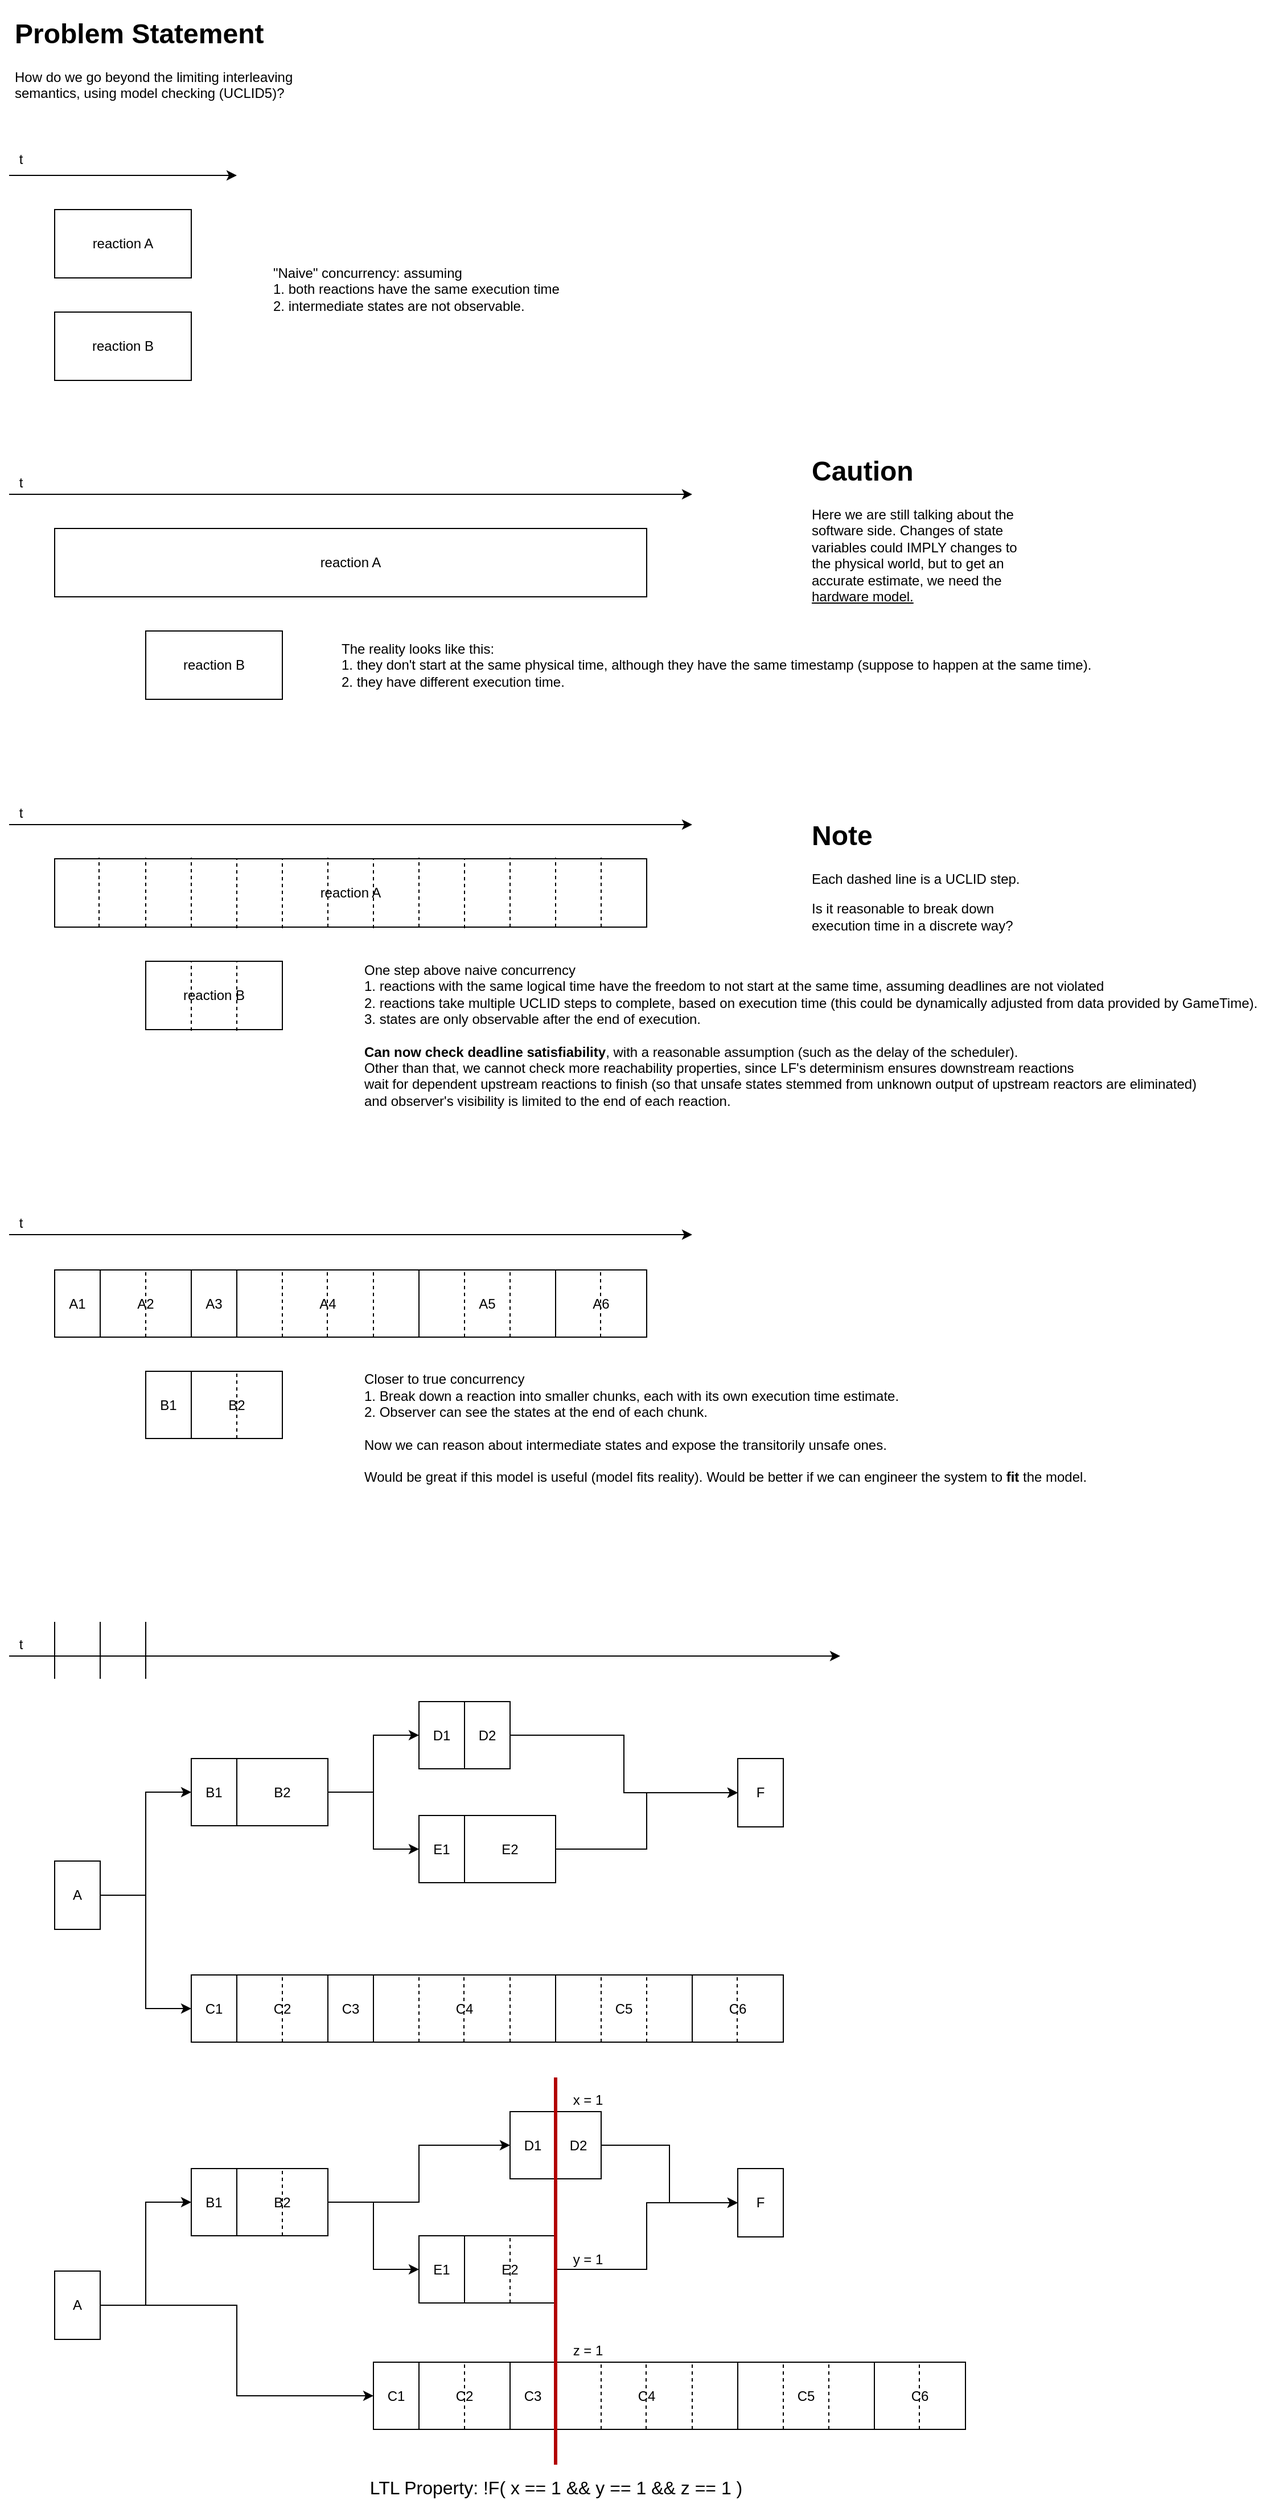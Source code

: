 <mxfile version="12.6.5" type="device"><diagram id="1yJDSlOWKeb_TCW8PD29" name="Page-1"><mxGraphModel dx="1042" dy="740" grid="1" gridSize="10" guides="1" tooltips="1" connect="1" arrows="1" fold="1" page="1" pageScale="1" pageWidth="850" pageHeight="1100" math="0" shadow="0"><root><mxCell id="0"/><mxCell id="1" parent="0"/><mxCell id="t29rrS-9YbB--2cxfTnP-1" value="reaction A" style="rounded=0;whiteSpace=wrap;html=1;" parent="1" vertex="1"><mxGeometry x="160" y="190" width="120" height="60" as="geometry"/></mxCell><mxCell id="t29rrS-9YbB--2cxfTnP-2" value="reaction B" style="rounded=0;whiteSpace=wrap;html=1;" parent="1" vertex="1"><mxGeometry x="160" y="280" width="120" height="60" as="geometry"/></mxCell><mxCell id="t29rrS-9YbB--2cxfTnP-3" value="" style="endArrow=classic;html=1;" parent="1" edge="1"><mxGeometry width="50" height="50" relative="1" as="geometry"><mxPoint x="120" y="160" as="sourcePoint"/><mxPoint x="320" y="160" as="targetPoint"/></mxGeometry></mxCell><mxCell id="t29rrS-9YbB--2cxfTnP-4" value="t" style="text;html=1;align=center;verticalAlign=middle;resizable=0;points=[];autosize=1;" parent="1" vertex="1"><mxGeometry x="120" y="136" width="20" height="20" as="geometry"/></mxCell><mxCell id="t29rrS-9YbB--2cxfTnP-5" value="reaction A" style="rounded=0;whiteSpace=wrap;html=1;" parent="1" vertex="1"><mxGeometry x="160" y="470" width="520" height="60" as="geometry"/></mxCell><mxCell id="t29rrS-9YbB--2cxfTnP-6" value="reaction B" style="rounded=0;whiteSpace=wrap;html=1;" parent="1" vertex="1"><mxGeometry x="240" y="560" width="120" height="60" as="geometry"/></mxCell><mxCell id="t29rrS-9YbB--2cxfTnP-7" value="" style="endArrow=classic;html=1;" parent="1" edge="1"><mxGeometry width="50" height="50" relative="1" as="geometry"><mxPoint x="120" y="440" as="sourcePoint"/><mxPoint x="720" y="440" as="targetPoint"/></mxGeometry></mxCell><mxCell id="t29rrS-9YbB--2cxfTnP-8" value="t" style="text;html=1;align=center;verticalAlign=middle;resizable=0;points=[];autosize=1;" parent="1" vertex="1"><mxGeometry x="120" y="420" width="20" height="20" as="geometry"/></mxCell><mxCell id="t29rrS-9YbB--2cxfTnP-9" value="&quot;Naive&quot; concurrency: assuming &lt;br&gt;1. both reactions have the same execution time &lt;br&gt;2. intermediate states are not observable." style="text;html=1;align=left;verticalAlign=middle;resizable=0;points=[];autosize=1;" parent="1" vertex="1"><mxGeometry x="350" y="235" width="270" height="50" as="geometry"/></mxCell><mxCell id="t29rrS-9YbB--2cxfTnP-10" value="The reality looks like this:&amp;nbsp;&lt;br&gt;1. they don't start at the same physical time, although they have the same timestamp (suppose to happen at the same time).&lt;br&gt;2. they have different execution time." style="text;html=1;align=left;verticalAlign=middle;resizable=0;points=[];autosize=1;" parent="1" vertex="1"><mxGeometry x="410" y="565" width="670" height="50" as="geometry"/></mxCell><mxCell id="t29rrS-9YbB--2cxfTnP-13" value="" style="endArrow=classic;html=1;" parent="1" edge="1"><mxGeometry width="50" height="50" relative="1" as="geometry"><mxPoint x="120" y="730" as="sourcePoint"/><mxPoint x="720" y="730" as="targetPoint"/></mxGeometry></mxCell><mxCell id="t29rrS-9YbB--2cxfTnP-14" value="t" style="text;html=1;align=center;verticalAlign=middle;resizable=0;points=[];autosize=1;" parent="1" vertex="1"><mxGeometry x="120" y="710" width="20" height="20" as="geometry"/></mxCell><mxCell id="t29rrS-9YbB--2cxfTnP-15" value="&lt;h1&gt;Caution&lt;/h1&gt;&lt;p&gt;Here we are still talking about the software side. Changes of state variables could IMPLY changes to the physical world, but to get an accurate estimate, we need the &lt;u&gt;hardware model.&lt;/u&gt;&lt;/p&gt;" style="text;html=1;strokeColor=none;fillColor=none;spacing=5;spacingTop=-20;whiteSpace=wrap;overflow=hidden;rounded=0;align=left;" parent="1" vertex="1"><mxGeometry x="820" y="400" width="190" height="150" as="geometry"/></mxCell><mxCell id="t29rrS-9YbB--2cxfTnP-30" value="" style="group" parent="1" vertex="1" connectable="0"><mxGeometry x="160" y="758.98" width="520" height="62.04" as="geometry"/></mxCell><mxCell id="t29rrS-9YbB--2cxfTnP-11" value="reaction A" style="rounded=0;whiteSpace=wrap;html=1;" parent="t29rrS-9YbB--2cxfTnP-30" vertex="1"><mxGeometry y="1.02" width="520" height="60" as="geometry"/></mxCell><mxCell id="t29rrS-9YbB--2cxfTnP-16" value="" style="endArrow=none;dashed=1;html=1;entryX=0.075;entryY=-0.017;entryDx=0;entryDy=0;entryPerimeter=0;exitX=0.075;exitY=1;exitDx=0;exitDy=0;exitPerimeter=0;" parent="t29rrS-9YbB--2cxfTnP-30" source="t29rrS-9YbB--2cxfTnP-11" target="t29rrS-9YbB--2cxfTnP-11" edge="1"><mxGeometry width="50" height="50" relative="1" as="geometry"><mxPoint y="131.02" as="sourcePoint"/><mxPoint x="50" y="81.02" as="targetPoint"/></mxGeometry></mxCell><mxCell id="t29rrS-9YbB--2cxfTnP-17" value="" style="endArrow=none;dashed=1;html=1;entryX=0.075;entryY=-0.017;entryDx=0;entryDy=0;entryPerimeter=0;exitX=0.075;exitY=1;exitDx=0;exitDy=0;exitPerimeter=0;" parent="t29rrS-9YbB--2cxfTnP-30" edge="1"><mxGeometry width="50" height="50" relative="1" as="geometry"><mxPoint x="80" y="61.02" as="sourcePoint"/><mxPoint x="80" as="targetPoint"/></mxGeometry></mxCell><mxCell id="t29rrS-9YbB--2cxfTnP-18" value="" style="endArrow=none;dashed=1;html=1;entryX=0.075;entryY=-0.017;entryDx=0;entryDy=0;entryPerimeter=0;exitX=0.075;exitY=1;exitDx=0;exitDy=0;exitPerimeter=0;" parent="t29rrS-9YbB--2cxfTnP-30" edge="1"><mxGeometry width="50" height="50" relative="1" as="geometry"><mxPoint x="120" y="61.02" as="sourcePoint"/><mxPoint x="120" as="targetPoint"/></mxGeometry></mxCell><mxCell id="t29rrS-9YbB--2cxfTnP-19" value="" style="endArrow=none;dashed=1;html=1;entryX=0.075;entryY=-0.017;entryDx=0;entryDy=0;entryPerimeter=0;exitX=0.075;exitY=1;exitDx=0;exitDy=0;exitPerimeter=0;" parent="t29rrS-9YbB--2cxfTnP-30" edge="1"><mxGeometry width="50" height="50" relative="1" as="geometry"><mxPoint x="160" y="62.04" as="sourcePoint"/><mxPoint x="160" y="1.02" as="targetPoint"/></mxGeometry></mxCell><mxCell id="t29rrS-9YbB--2cxfTnP-20" value="" style="endArrow=none;dashed=1;html=1;entryX=0.075;entryY=-0.017;entryDx=0;entryDy=0;entryPerimeter=0;exitX=0.075;exitY=1;exitDx=0;exitDy=0;exitPerimeter=0;" parent="t29rrS-9YbB--2cxfTnP-30" edge="1"><mxGeometry width="50" height="50" relative="1" as="geometry"><mxPoint x="200" y="62.04" as="sourcePoint"/><mxPoint x="200" y="1.02" as="targetPoint"/></mxGeometry></mxCell><mxCell id="t29rrS-9YbB--2cxfTnP-21" value="" style="endArrow=none;dashed=1;html=1;entryX=0.075;entryY=-0.017;entryDx=0;entryDy=0;entryPerimeter=0;exitX=0.075;exitY=1;exitDx=0;exitDy=0;exitPerimeter=0;" parent="t29rrS-9YbB--2cxfTnP-30" edge="1"><mxGeometry width="50" height="50" relative="1" as="geometry"><mxPoint x="240" y="61.02" as="sourcePoint"/><mxPoint x="240" as="targetPoint"/></mxGeometry></mxCell><mxCell id="t29rrS-9YbB--2cxfTnP-22" value="" style="endArrow=none;dashed=1;html=1;entryX=0.075;entryY=-0.017;entryDx=0;entryDy=0;entryPerimeter=0;exitX=0.075;exitY=1;exitDx=0;exitDy=0;exitPerimeter=0;" parent="t29rrS-9YbB--2cxfTnP-30" edge="1"><mxGeometry width="50" height="50" relative="1" as="geometry"><mxPoint x="280" y="62.04" as="sourcePoint"/><mxPoint x="280" y="1.02" as="targetPoint"/></mxGeometry></mxCell><mxCell id="t29rrS-9YbB--2cxfTnP-23" value="" style="endArrow=none;dashed=1;html=1;entryX=0.075;entryY=-0.017;entryDx=0;entryDy=0;entryPerimeter=0;exitX=0.075;exitY=1;exitDx=0;exitDy=0;exitPerimeter=0;" parent="t29rrS-9YbB--2cxfTnP-30" edge="1"><mxGeometry width="50" height="50" relative="1" as="geometry"><mxPoint x="320" y="61.02" as="sourcePoint"/><mxPoint x="320" as="targetPoint"/></mxGeometry></mxCell><mxCell id="t29rrS-9YbB--2cxfTnP-24" value="" style="endArrow=none;dashed=1;html=1;entryX=0.075;entryY=-0.017;entryDx=0;entryDy=0;entryPerimeter=0;exitX=0.075;exitY=1;exitDx=0;exitDy=0;exitPerimeter=0;" parent="t29rrS-9YbB--2cxfTnP-30" edge="1"><mxGeometry width="50" height="50" relative="1" as="geometry"><mxPoint x="360" y="62.04" as="sourcePoint"/><mxPoint x="360" y="1.02" as="targetPoint"/></mxGeometry></mxCell><mxCell id="t29rrS-9YbB--2cxfTnP-25" value="" style="endArrow=none;dashed=1;html=1;entryX=0.075;entryY=-0.017;entryDx=0;entryDy=0;entryPerimeter=0;exitX=0.075;exitY=1;exitDx=0;exitDy=0;exitPerimeter=0;" parent="t29rrS-9YbB--2cxfTnP-30" edge="1"><mxGeometry width="50" height="50" relative="1" as="geometry"><mxPoint x="400" y="61.02" as="sourcePoint"/><mxPoint x="400" as="targetPoint"/></mxGeometry></mxCell><mxCell id="t29rrS-9YbB--2cxfTnP-26" value="" style="endArrow=none;dashed=1;html=1;entryX=0.075;entryY=-0.017;entryDx=0;entryDy=0;entryPerimeter=0;exitX=0.075;exitY=1;exitDx=0;exitDy=0;exitPerimeter=0;" parent="t29rrS-9YbB--2cxfTnP-30" edge="1"><mxGeometry width="50" height="50" relative="1" as="geometry"><mxPoint x="440" y="61.02" as="sourcePoint"/><mxPoint x="440" as="targetPoint"/></mxGeometry></mxCell><mxCell id="t29rrS-9YbB--2cxfTnP-27" value="" style="endArrow=none;dashed=1;html=1;entryX=0.075;entryY=-0.017;entryDx=0;entryDy=0;entryPerimeter=0;exitX=0.075;exitY=1;exitDx=0;exitDy=0;exitPerimeter=0;" parent="t29rrS-9YbB--2cxfTnP-30" edge="1"><mxGeometry width="50" height="50" relative="1" as="geometry"><mxPoint x="480" y="61.02" as="sourcePoint"/><mxPoint x="480" as="targetPoint"/></mxGeometry></mxCell><mxCell id="t29rrS-9YbB--2cxfTnP-31" value="" style="group" parent="1" vertex="1" connectable="0"><mxGeometry x="240" y="850" width="120" height="61.02" as="geometry"/></mxCell><mxCell id="t29rrS-9YbB--2cxfTnP-12" value="reaction B" style="rounded=0;whiteSpace=wrap;html=1;" parent="t29rrS-9YbB--2cxfTnP-31" vertex="1"><mxGeometry width="120" height="60" as="geometry"/></mxCell><mxCell id="t29rrS-9YbB--2cxfTnP-28" value="" style="endArrow=none;dashed=1;html=1;entryX=0.075;entryY=-0.017;entryDx=0;entryDy=0;entryPerimeter=0;exitX=0.075;exitY=1;exitDx=0;exitDy=0;exitPerimeter=0;" parent="t29rrS-9YbB--2cxfTnP-31" edge="1"><mxGeometry width="50" height="50" relative="1" as="geometry"><mxPoint x="40" y="61.02" as="sourcePoint"/><mxPoint x="40" as="targetPoint"/></mxGeometry></mxCell><mxCell id="t29rrS-9YbB--2cxfTnP-29" value="" style="endArrow=none;dashed=1;html=1;entryX=0.075;entryY=-0.017;entryDx=0;entryDy=0;entryPerimeter=0;exitX=0.075;exitY=1;exitDx=0;exitDy=0;exitPerimeter=0;" parent="t29rrS-9YbB--2cxfTnP-31" edge="1"><mxGeometry width="50" height="50" relative="1" as="geometry"><mxPoint x="80" y="61.02" as="sourcePoint"/><mxPoint x="80" as="targetPoint"/></mxGeometry></mxCell><mxCell id="t29rrS-9YbB--2cxfTnP-32" value="&lt;h1&gt;Note&lt;/h1&gt;&lt;p&gt;Each dashed line is a UCLID step.&lt;/p&gt;&lt;p&gt;Is it reasonable to break down execution time in a discrete way?&lt;/p&gt;" style="text;html=1;strokeColor=none;fillColor=none;spacing=5;spacingTop=-20;whiteSpace=wrap;overflow=hidden;rounded=0;align=left;" parent="1" vertex="1"><mxGeometry x="820" y="720" width="220" height="120" as="geometry"/></mxCell><mxCell id="t29rrS-9YbB--2cxfTnP-33" value="One step above naive concurrency&lt;br&gt;1. reactions with the same logical time have the freedom to not start at the same time, assuming deadlines are not violated&lt;br&gt;2. reactions take multiple UCLID steps to complete, based on execution time (this could be dynamically adjusted from data provided by GameTime).&lt;br&gt;3. states are only observable after the end of execution.&lt;br&gt;&lt;br&gt;&lt;b&gt;Can now check deadline satisfiability&lt;/b&gt;, with a reasonable assumption (such as the delay of the scheduler).&lt;br&gt;Other than that, we cannot check more reachability properties, since LF's determinism ensures downstream reactions&amp;nbsp;&lt;br&gt;wait for dependent upstream reactions to finish (so that unsafe states stemmed from unknown output of upstream reactors are eliminated)&amp;nbsp;&lt;br&gt;and observer's visibility is limited to the end of each reaction." style="text;html=1;align=left;verticalAlign=middle;resizable=0;points=[];autosize=1;" parent="1" vertex="1"><mxGeometry x="430" y="850" width="800" height="130" as="geometry"/></mxCell><mxCell id="t29rrS-9YbB--2cxfTnP-35" value="&lt;h1&gt;Problem Statement&lt;/h1&gt;&lt;p&gt;How do we go beyond the limiting interleaving semantics, using model checking (UCLID5)?&lt;/p&gt;" style="text;html=1;strokeColor=none;fillColor=none;spacing=5;spacingTop=-20;whiteSpace=wrap;overflow=hidden;rounded=0;align=left;" parent="1" vertex="1"><mxGeometry x="120" y="16" width="290" height="120" as="geometry"/></mxCell><mxCell id="t29rrS-9YbB--2cxfTnP-36" value="" style="endArrow=classic;html=1;" parent="1" edge="1"><mxGeometry width="50" height="50" relative="1" as="geometry"><mxPoint x="120" y="1090" as="sourcePoint"/><mxPoint x="720" y="1090" as="targetPoint"/></mxGeometry></mxCell><mxCell id="t29rrS-9YbB--2cxfTnP-37" value="t" style="text;html=1;align=center;verticalAlign=middle;resizable=0;points=[];autosize=1;" parent="1" vertex="1"><mxGeometry x="120" y="1070" width="20" height="20" as="geometry"/></mxCell><mxCell id="t29rrS-9YbB--2cxfTnP-72" value="" style="group" parent="1" vertex="1" connectable="0"><mxGeometry x="160" y="1121" width="520" height="59" as="geometry"/></mxCell><mxCell id="t29rrS-9YbB--2cxfTnP-56" value="A1" style="rounded=0;whiteSpace=wrap;html=1;align=center;" parent="t29rrS-9YbB--2cxfTnP-72" vertex="1"><mxGeometry width="40" height="59" as="geometry"/></mxCell><mxCell id="t29rrS-9YbB--2cxfTnP-57" value="A2" style="rounded=0;whiteSpace=wrap;html=1;align=center;" parent="t29rrS-9YbB--2cxfTnP-72" vertex="1"><mxGeometry x="40" width="80" height="59" as="geometry"/></mxCell><mxCell id="t29rrS-9YbB--2cxfTnP-58" value="A3" style="rounded=0;whiteSpace=wrap;html=1;align=center;" parent="t29rrS-9YbB--2cxfTnP-72" vertex="1"><mxGeometry x="120" width="40" height="59" as="geometry"/></mxCell><mxCell id="t29rrS-9YbB--2cxfTnP-59" value="A4" style="rounded=0;whiteSpace=wrap;html=1;align=center;" parent="t29rrS-9YbB--2cxfTnP-72" vertex="1"><mxGeometry x="160" width="160" height="59" as="geometry"/></mxCell><mxCell id="t29rrS-9YbB--2cxfTnP-60" value="A5" style="rounded=0;whiteSpace=wrap;html=1;align=center;" parent="t29rrS-9YbB--2cxfTnP-72" vertex="1"><mxGeometry x="320" width="120" height="59" as="geometry"/></mxCell><mxCell id="t29rrS-9YbB--2cxfTnP-61" value="A6" style="rounded=0;whiteSpace=wrap;html=1;align=center;" parent="t29rrS-9YbB--2cxfTnP-72" vertex="1"><mxGeometry x="440" width="80" height="59" as="geometry"/></mxCell><mxCell id="t29rrS-9YbB--2cxfTnP-62" value="" style="endArrow=none;dashed=1;html=1;entryX=0.5;entryY=0;entryDx=0;entryDy=0;exitX=0.5;exitY=1;exitDx=0;exitDy=0;" parent="t29rrS-9YbB--2cxfTnP-72" source="t29rrS-9YbB--2cxfTnP-57" target="t29rrS-9YbB--2cxfTnP-57" edge="1"><mxGeometry width="50" height="50" relative="1" as="geometry"><mxPoint x="50" y="140.02" as="sourcePoint"/><mxPoint x="50" y="79" as="targetPoint"/></mxGeometry></mxCell><mxCell id="t29rrS-9YbB--2cxfTnP-63" value="" style="endArrow=none;dashed=1;html=1;entryX=0.5;entryY=0;entryDx=0;entryDy=0;exitX=0.5;exitY=1;exitDx=0;exitDy=0;" parent="t29rrS-9YbB--2cxfTnP-72" edge="1"><mxGeometry width="50" height="50" relative="1" as="geometry"><mxPoint x="200" y="59" as="sourcePoint"/><mxPoint x="200" as="targetPoint"/></mxGeometry></mxCell><mxCell id="t29rrS-9YbB--2cxfTnP-64" value="" style="endArrow=none;dashed=1;html=1;entryX=0.5;entryY=0;entryDx=0;entryDy=0;exitX=0.5;exitY=1;exitDx=0;exitDy=0;" parent="t29rrS-9YbB--2cxfTnP-72" edge="1"><mxGeometry width="50" height="50" relative="1" as="geometry"><mxPoint x="239.5" y="59" as="sourcePoint"/><mxPoint x="239.5" as="targetPoint"/></mxGeometry></mxCell><mxCell id="t29rrS-9YbB--2cxfTnP-65" value="" style="endArrow=none;dashed=1;html=1;entryX=0.5;entryY=0;entryDx=0;entryDy=0;exitX=0.5;exitY=1;exitDx=0;exitDy=0;" parent="t29rrS-9YbB--2cxfTnP-72" edge="1"><mxGeometry width="50" height="50" relative="1" as="geometry"><mxPoint x="280" y="59" as="sourcePoint"/><mxPoint x="280" as="targetPoint"/></mxGeometry></mxCell><mxCell id="t29rrS-9YbB--2cxfTnP-66" value="" style="endArrow=none;dashed=1;html=1;entryX=0.5;entryY=0;entryDx=0;entryDy=0;exitX=0.5;exitY=1;exitDx=0;exitDy=0;" parent="t29rrS-9YbB--2cxfTnP-72" edge="1"><mxGeometry width="50" height="50" relative="1" as="geometry"><mxPoint x="360" y="59" as="sourcePoint"/><mxPoint x="360" as="targetPoint"/></mxGeometry></mxCell><mxCell id="t29rrS-9YbB--2cxfTnP-67" value="" style="endArrow=none;dashed=1;html=1;entryX=0.5;entryY=0;entryDx=0;entryDy=0;exitX=0.5;exitY=1;exitDx=0;exitDy=0;" parent="t29rrS-9YbB--2cxfTnP-72" edge="1"><mxGeometry width="50" height="50" relative="1" as="geometry"><mxPoint x="400" y="59" as="sourcePoint"/><mxPoint x="400" as="targetPoint"/></mxGeometry></mxCell><mxCell id="t29rrS-9YbB--2cxfTnP-68" value="" style="endArrow=none;dashed=1;html=1;entryX=0.5;entryY=0;entryDx=0;entryDy=0;exitX=0.5;exitY=1;exitDx=0;exitDy=0;" parent="t29rrS-9YbB--2cxfTnP-72" edge="1"><mxGeometry width="50" height="50" relative="1" as="geometry"><mxPoint x="479.5" y="59" as="sourcePoint"/><mxPoint x="479.5" as="targetPoint"/></mxGeometry></mxCell><mxCell id="t29rrS-9YbB--2cxfTnP-73" value="" style="group" parent="1" vertex="1" connectable="0"><mxGeometry x="240" y="1210" width="120" height="59" as="geometry"/></mxCell><mxCell id="t29rrS-9YbB--2cxfTnP-69" value="B1" style="rounded=0;whiteSpace=wrap;html=1;align=center;" parent="t29rrS-9YbB--2cxfTnP-73" vertex="1"><mxGeometry width="40" height="59" as="geometry"/></mxCell><mxCell id="t29rrS-9YbB--2cxfTnP-70" value="B2" style="rounded=0;whiteSpace=wrap;html=1;align=center;" parent="t29rrS-9YbB--2cxfTnP-73" vertex="1"><mxGeometry x="40" width="80" height="59" as="geometry"/></mxCell><mxCell id="t29rrS-9YbB--2cxfTnP-71" value="" style="endArrow=none;dashed=1;html=1;entryX=0.5;entryY=0;entryDx=0;entryDy=0;exitX=0.5;exitY=1;exitDx=0;exitDy=0;" parent="t29rrS-9YbB--2cxfTnP-73" edge="1"><mxGeometry width="50" height="50" relative="1" as="geometry"><mxPoint x="80" y="59" as="sourcePoint"/><mxPoint x="80" as="targetPoint"/></mxGeometry></mxCell><mxCell id="t29rrS-9YbB--2cxfTnP-74" value="Closer to true concurrency&lt;br&gt;1. Break down a reaction into smaller chunks, each with its own execution time estimate.&lt;br&gt;2. Observer can see the states at the end of each chunk.&lt;br&gt;&lt;br&gt;Now we can reason about intermediate states and expose the transitorily unsafe ones.&lt;br&gt;&lt;br&gt;Would be great if this model is useful (model fits reality). Would be better if we can engineer the system to &lt;b&gt;fit&lt;/b&gt; the model." style="text;html=1;align=left;verticalAlign=middle;resizable=0;points=[];autosize=1;" parent="1" vertex="1"><mxGeometry x="430" y="1210" width="650" height="100" as="geometry"/></mxCell><mxCell id="uF4xlaU-Djiqy1caVPXX-31" style="edgeStyle=orthogonalEdgeStyle;rounded=0;orthogonalLoop=1;jettySize=auto;html=1;exitX=1;exitY=0.5;exitDx=0;exitDy=0;entryX=0;entryY=0.5;entryDx=0;entryDy=0;" edge="1" parent="1" source="uF4xlaU-Djiqy1caVPXX-1" target="uF4xlaU-Djiqy1caVPXX-3"><mxGeometry relative="1" as="geometry"/></mxCell><mxCell id="uF4xlaU-Djiqy1caVPXX-37" style="edgeStyle=orthogonalEdgeStyle;rounded=0;orthogonalLoop=1;jettySize=auto;html=1;exitX=1;exitY=0.5;exitDx=0;exitDy=0;entryX=0;entryY=0.5;entryDx=0;entryDy=0;" edge="1" parent="1" source="uF4xlaU-Djiqy1caVPXX-1" target="uF4xlaU-Djiqy1caVPXX-7"><mxGeometry relative="1" as="geometry"/></mxCell><mxCell id="uF4xlaU-Djiqy1caVPXX-1" value="A" style="rounded=0;whiteSpace=wrap;html=1;" vertex="1" parent="1"><mxGeometry x="160" y="1640" width="40" height="60" as="geometry"/></mxCell><mxCell id="uF4xlaU-Djiqy1caVPXX-2" value="" style="group" vertex="1" connectable="0" parent="1"><mxGeometry x="280" y="1550" width="120" height="59" as="geometry"/></mxCell><mxCell id="uF4xlaU-Djiqy1caVPXX-3" value="B1" style="rounded=0;whiteSpace=wrap;html=1;align=center;" vertex="1" parent="uF4xlaU-Djiqy1caVPXX-2"><mxGeometry width="40" height="59" as="geometry"/></mxCell><mxCell id="uF4xlaU-Djiqy1caVPXX-4" value="B2" style="rounded=0;whiteSpace=wrap;html=1;align=center;" vertex="1" parent="uF4xlaU-Djiqy1caVPXX-2"><mxGeometry x="40" width="80" height="59" as="geometry"/></mxCell><mxCell id="uF4xlaU-Djiqy1caVPXX-6" value="" style="group" vertex="1" connectable="0" parent="1"><mxGeometry x="280" y="1740" width="520" height="59" as="geometry"/></mxCell><mxCell id="uF4xlaU-Djiqy1caVPXX-7" value="C1" style="rounded=0;whiteSpace=wrap;html=1;align=center;" vertex="1" parent="uF4xlaU-Djiqy1caVPXX-6"><mxGeometry width="40" height="59" as="geometry"/></mxCell><mxCell id="uF4xlaU-Djiqy1caVPXX-8" value="C2" style="rounded=0;whiteSpace=wrap;html=1;align=center;" vertex="1" parent="uF4xlaU-Djiqy1caVPXX-6"><mxGeometry x="40" width="80" height="59" as="geometry"/></mxCell><mxCell id="uF4xlaU-Djiqy1caVPXX-9" value="C3" style="rounded=0;whiteSpace=wrap;html=1;align=center;" vertex="1" parent="uF4xlaU-Djiqy1caVPXX-6"><mxGeometry x="120" width="40" height="59" as="geometry"/></mxCell><mxCell id="uF4xlaU-Djiqy1caVPXX-10" value="C4" style="rounded=0;whiteSpace=wrap;html=1;align=center;" vertex="1" parent="uF4xlaU-Djiqy1caVPXX-6"><mxGeometry x="160" width="160" height="59" as="geometry"/></mxCell><mxCell id="uF4xlaU-Djiqy1caVPXX-11" value="C5" style="rounded=0;whiteSpace=wrap;html=1;align=center;" vertex="1" parent="uF4xlaU-Djiqy1caVPXX-6"><mxGeometry x="320" width="120" height="59" as="geometry"/></mxCell><mxCell id="uF4xlaU-Djiqy1caVPXX-12" value="C6" style="rounded=0;whiteSpace=wrap;html=1;align=center;" vertex="1" parent="uF4xlaU-Djiqy1caVPXX-6"><mxGeometry x="440" width="80" height="59" as="geometry"/></mxCell><mxCell id="uF4xlaU-Djiqy1caVPXX-13" value="" style="endArrow=none;dashed=1;html=1;entryX=0.5;entryY=0;entryDx=0;entryDy=0;exitX=0.5;exitY=1;exitDx=0;exitDy=0;" edge="1" parent="uF4xlaU-Djiqy1caVPXX-6" source="uF4xlaU-Djiqy1caVPXX-8" target="uF4xlaU-Djiqy1caVPXX-8"><mxGeometry width="50" height="50" relative="1" as="geometry"><mxPoint x="50" y="140.02" as="sourcePoint"/><mxPoint x="50" y="79" as="targetPoint"/></mxGeometry></mxCell><mxCell id="uF4xlaU-Djiqy1caVPXX-14" value="" style="endArrow=none;dashed=1;html=1;entryX=0.5;entryY=0;entryDx=0;entryDy=0;exitX=0.5;exitY=1;exitDx=0;exitDy=0;" edge="1" parent="uF4xlaU-Djiqy1caVPXX-6"><mxGeometry width="50" height="50" relative="1" as="geometry"><mxPoint x="200" y="59" as="sourcePoint"/><mxPoint x="200" as="targetPoint"/></mxGeometry></mxCell><mxCell id="uF4xlaU-Djiqy1caVPXX-15" value="" style="endArrow=none;dashed=1;html=1;entryX=0.5;entryY=0;entryDx=0;entryDy=0;exitX=0.5;exitY=1;exitDx=0;exitDy=0;" edge="1" parent="uF4xlaU-Djiqy1caVPXX-6"><mxGeometry width="50" height="50" relative="1" as="geometry"><mxPoint x="239.5" y="59" as="sourcePoint"/><mxPoint x="239.5" as="targetPoint"/></mxGeometry></mxCell><mxCell id="uF4xlaU-Djiqy1caVPXX-16" value="" style="endArrow=none;dashed=1;html=1;entryX=0.5;entryY=0;entryDx=0;entryDy=0;exitX=0.5;exitY=1;exitDx=0;exitDy=0;" edge="1" parent="uF4xlaU-Djiqy1caVPXX-6"><mxGeometry width="50" height="50" relative="1" as="geometry"><mxPoint x="280" y="59" as="sourcePoint"/><mxPoint x="280" as="targetPoint"/></mxGeometry></mxCell><mxCell id="uF4xlaU-Djiqy1caVPXX-17" value="" style="endArrow=none;dashed=1;html=1;entryX=0.5;entryY=0;entryDx=0;entryDy=0;exitX=0.5;exitY=1;exitDx=0;exitDy=0;" edge="1" parent="uF4xlaU-Djiqy1caVPXX-6"><mxGeometry width="50" height="50" relative="1" as="geometry"><mxPoint x="360" y="59" as="sourcePoint"/><mxPoint x="360" as="targetPoint"/></mxGeometry></mxCell><mxCell id="uF4xlaU-Djiqy1caVPXX-18" value="" style="endArrow=none;dashed=1;html=1;entryX=0.5;entryY=0;entryDx=0;entryDy=0;exitX=0.5;exitY=1;exitDx=0;exitDy=0;" edge="1" parent="uF4xlaU-Djiqy1caVPXX-6"><mxGeometry width="50" height="50" relative="1" as="geometry"><mxPoint x="400" y="59" as="sourcePoint"/><mxPoint x="400" as="targetPoint"/></mxGeometry></mxCell><mxCell id="uF4xlaU-Djiqy1caVPXX-19" value="" style="endArrow=none;dashed=1;html=1;entryX=0.5;entryY=0;entryDx=0;entryDy=0;exitX=0.5;exitY=1;exitDx=0;exitDy=0;" edge="1" parent="uF4xlaU-Djiqy1caVPXX-6"><mxGeometry width="50" height="50" relative="1" as="geometry"><mxPoint x="479.5" y="59" as="sourcePoint"/><mxPoint x="479.5" as="targetPoint"/></mxGeometry></mxCell><mxCell id="uF4xlaU-Djiqy1caVPXX-25" value="" style="group" vertex="1" connectable="0" parent="1"><mxGeometry x="480" y="1500" width="80" height="59" as="geometry"/></mxCell><mxCell id="uF4xlaU-Djiqy1caVPXX-24" value="" style="group" vertex="1" connectable="0" parent="uF4xlaU-Djiqy1caVPXX-25"><mxGeometry width="80" height="59" as="geometry"/></mxCell><mxCell id="uF4xlaU-Djiqy1caVPXX-22" value="D1" style="rounded=0;whiteSpace=wrap;html=1;align=center;" vertex="1" parent="uF4xlaU-Djiqy1caVPXX-24"><mxGeometry width="40" height="59" as="geometry"/></mxCell><mxCell id="uF4xlaU-Djiqy1caVPXX-23" value="D2" style="rounded=0;whiteSpace=wrap;html=1;align=center;" vertex="1" parent="uF4xlaU-Djiqy1caVPXX-24"><mxGeometry x="40" width="40" height="59" as="geometry"/></mxCell><mxCell id="uF4xlaU-Djiqy1caVPXX-26" value="" style="group" vertex="1" connectable="0" parent="1"><mxGeometry x="480" y="1600" width="120" height="59" as="geometry"/></mxCell><mxCell id="uF4xlaU-Djiqy1caVPXX-27" value="E1" style="rounded=0;whiteSpace=wrap;html=1;align=center;" vertex="1" parent="uF4xlaU-Djiqy1caVPXX-26"><mxGeometry width="40" height="59" as="geometry"/></mxCell><mxCell id="uF4xlaU-Djiqy1caVPXX-28" value="E2" style="rounded=0;whiteSpace=wrap;html=1;align=center;" vertex="1" parent="uF4xlaU-Djiqy1caVPXX-26"><mxGeometry x="40" width="80" height="59" as="geometry"/></mxCell><mxCell id="uF4xlaU-Djiqy1caVPXX-30" value="F" style="rounded=0;whiteSpace=wrap;html=1;" vertex="1" parent="1"><mxGeometry x="760" y="1550" width="40" height="60" as="geometry"/></mxCell><mxCell id="uF4xlaU-Djiqy1caVPXX-32" style="edgeStyle=orthogonalEdgeStyle;rounded=0;orthogonalLoop=1;jettySize=auto;html=1;exitX=1;exitY=0.5;exitDx=0;exitDy=0;entryX=0;entryY=0.5;entryDx=0;entryDy=0;" edge="1" parent="1" source="uF4xlaU-Djiqy1caVPXX-4" target="uF4xlaU-Djiqy1caVPXX-22"><mxGeometry relative="1" as="geometry"/></mxCell><mxCell id="uF4xlaU-Djiqy1caVPXX-33" style="edgeStyle=orthogonalEdgeStyle;rounded=0;orthogonalLoop=1;jettySize=auto;html=1;exitX=1;exitY=0.5;exitDx=0;exitDy=0;entryX=0;entryY=0.5;entryDx=0;entryDy=0;" edge="1" parent="1" source="uF4xlaU-Djiqy1caVPXX-4" target="uF4xlaU-Djiqy1caVPXX-27"><mxGeometry relative="1" as="geometry"/></mxCell><mxCell id="uF4xlaU-Djiqy1caVPXX-34" style="edgeStyle=orthogonalEdgeStyle;rounded=0;orthogonalLoop=1;jettySize=auto;html=1;exitX=1;exitY=0.5;exitDx=0;exitDy=0;entryX=0;entryY=0.5;entryDx=0;entryDy=0;" edge="1" parent="1" source="uF4xlaU-Djiqy1caVPXX-23" target="uF4xlaU-Djiqy1caVPXX-30"><mxGeometry relative="1" as="geometry"/></mxCell><mxCell id="uF4xlaU-Djiqy1caVPXX-36" style="edgeStyle=orthogonalEdgeStyle;rounded=0;orthogonalLoop=1;jettySize=auto;html=1;exitX=1;exitY=0.5;exitDx=0;exitDy=0;entryX=0;entryY=0.5;entryDx=0;entryDy=0;" edge="1" parent="1" source="uF4xlaU-Djiqy1caVPXX-28" target="uF4xlaU-Djiqy1caVPXX-30"><mxGeometry relative="1" as="geometry"/></mxCell><mxCell id="uF4xlaU-Djiqy1caVPXX-38" value="" style="endArrow=classic;html=1;" edge="1" parent="1"><mxGeometry width="50" height="50" relative="1" as="geometry"><mxPoint x="120" y="1460" as="sourcePoint"/><mxPoint x="850" y="1460" as="targetPoint"/></mxGeometry></mxCell><mxCell id="uF4xlaU-Djiqy1caVPXX-39" value="t" style="text;html=1;align=center;verticalAlign=middle;resizable=0;points=[];autosize=1;" vertex="1" parent="1"><mxGeometry x="120" y="1440" width="20" height="20" as="geometry"/></mxCell><mxCell id="uF4xlaU-Djiqy1caVPXX-40" value="" style="endArrow=none;html=1;" edge="1" parent="1"><mxGeometry width="50" height="50" relative="1" as="geometry"><mxPoint x="160" y="1480" as="sourcePoint"/><mxPoint x="160" y="1430" as="targetPoint"/></mxGeometry></mxCell><mxCell id="uF4xlaU-Djiqy1caVPXX-41" value="" style="endArrow=none;html=1;" edge="1" parent="1"><mxGeometry width="50" height="50" relative="1" as="geometry"><mxPoint x="200" y="1480" as="sourcePoint"/><mxPoint x="200" y="1430" as="targetPoint"/></mxGeometry></mxCell><mxCell id="uF4xlaU-Djiqy1caVPXX-42" value="" style="endArrow=none;html=1;" edge="1" parent="1"><mxGeometry width="50" height="50" relative="1" as="geometry"><mxPoint x="240" y="1480" as="sourcePoint"/><mxPoint x="240" y="1430" as="targetPoint"/></mxGeometry></mxCell><mxCell id="uF4xlaU-Djiqy1caVPXX-44" style="edgeStyle=orthogonalEdgeStyle;rounded=0;orthogonalLoop=1;jettySize=auto;html=1;exitX=1;exitY=0.5;exitDx=0;exitDy=0;entryX=0;entryY=0.5;entryDx=0;entryDy=0;" edge="1" parent="1" source="uF4xlaU-Djiqy1caVPXX-46" target="uF4xlaU-Djiqy1caVPXX-48"><mxGeometry relative="1" as="geometry"/></mxCell><mxCell id="uF4xlaU-Djiqy1caVPXX-45" style="edgeStyle=orthogonalEdgeStyle;rounded=0;orthogonalLoop=1;jettySize=auto;html=1;exitX=1;exitY=0.5;exitDx=0;exitDy=0;entryX=0;entryY=0.5;entryDx=0;entryDy=0;" edge="1" parent="1" source="uF4xlaU-Djiqy1caVPXX-46" target="uF4xlaU-Djiqy1caVPXX-52"><mxGeometry relative="1" as="geometry"/></mxCell><mxCell id="uF4xlaU-Djiqy1caVPXX-46" value="A" style="rounded=0;whiteSpace=wrap;html=1;" vertex="1" parent="1"><mxGeometry x="160" y="2000" width="40" height="60" as="geometry"/></mxCell><mxCell id="uF4xlaU-Djiqy1caVPXX-47" value="" style="group" vertex="1" connectable="0" parent="1"><mxGeometry x="280" y="1910" width="120" height="59" as="geometry"/></mxCell><mxCell id="uF4xlaU-Djiqy1caVPXX-48" value="B1" style="rounded=0;whiteSpace=wrap;html=1;align=center;" vertex="1" parent="uF4xlaU-Djiqy1caVPXX-47"><mxGeometry width="40" height="59" as="geometry"/></mxCell><mxCell id="uF4xlaU-Djiqy1caVPXX-49" value="B2" style="rounded=0;whiteSpace=wrap;html=1;align=center;" vertex="1" parent="uF4xlaU-Djiqy1caVPXX-47"><mxGeometry x="40" width="80" height="59" as="geometry"/></mxCell><mxCell id="uF4xlaU-Djiqy1caVPXX-50" value="" style="endArrow=none;dashed=1;html=1;entryX=0.5;entryY=0;entryDx=0;entryDy=0;exitX=0.5;exitY=1;exitDx=0;exitDy=0;" edge="1" parent="uF4xlaU-Djiqy1caVPXX-47"><mxGeometry width="50" height="50" relative="1" as="geometry"><mxPoint x="80" y="59" as="sourcePoint"/><mxPoint x="80" as="targetPoint"/></mxGeometry></mxCell><mxCell id="uF4xlaU-Djiqy1caVPXX-51" value="" style="group" vertex="1" connectable="0" parent="1"><mxGeometry x="440" y="2080" width="520" height="59" as="geometry"/></mxCell><mxCell id="uF4xlaU-Djiqy1caVPXX-52" value="C1" style="rounded=0;whiteSpace=wrap;html=1;align=center;" vertex="1" parent="uF4xlaU-Djiqy1caVPXX-51"><mxGeometry width="40" height="59" as="geometry"/></mxCell><mxCell id="uF4xlaU-Djiqy1caVPXX-53" value="C2" style="rounded=0;whiteSpace=wrap;html=1;align=center;" vertex="1" parent="uF4xlaU-Djiqy1caVPXX-51"><mxGeometry x="40" width="80" height="59" as="geometry"/></mxCell><mxCell id="uF4xlaU-Djiqy1caVPXX-54" value="C3" style="rounded=0;whiteSpace=wrap;html=1;align=center;" vertex="1" parent="uF4xlaU-Djiqy1caVPXX-51"><mxGeometry x="120" width="40" height="59" as="geometry"/></mxCell><mxCell id="uF4xlaU-Djiqy1caVPXX-55" value="C4" style="rounded=0;whiteSpace=wrap;html=1;align=center;" vertex="1" parent="uF4xlaU-Djiqy1caVPXX-51"><mxGeometry x="160" width="160" height="59" as="geometry"/></mxCell><mxCell id="uF4xlaU-Djiqy1caVPXX-56" value="C5" style="rounded=0;whiteSpace=wrap;html=1;align=center;" vertex="1" parent="uF4xlaU-Djiqy1caVPXX-51"><mxGeometry x="320" width="120" height="59" as="geometry"/></mxCell><mxCell id="uF4xlaU-Djiqy1caVPXX-57" value="C6" style="rounded=0;whiteSpace=wrap;html=1;align=center;" vertex="1" parent="uF4xlaU-Djiqy1caVPXX-51"><mxGeometry x="440" width="80" height="59" as="geometry"/></mxCell><mxCell id="uF4xlaU-Djiqy1caVPXX-58" value="" style="endArrow=none;dashed=1;html=1;entryX=0.5;entryY=0;entryDx=0;entryDy=0;exitX=0.5;exitY=1;exitDx=0;exitDy=0;" edge="1" parent="uF4xlaU-Djiqy1caVPXX-51" source="uF4xlaU-Djiqy1caVPXX-53" target="uF4xlaU-Djiqy1caVPXX-53"><mxGeometry width="50" height="50" relative="1" as="geometry"><mxPoint x="50" y="140.02" as="sourcePoint"/><mxPoint x="50" y="79" as="targetPoint"/></mxGeometry></mxCell><mxCell id="uF4xlaU-Djiqy1caVPXX-59" value="" style="endArrow=none;dashed=1;html=1;entryX=0.5;entryY=0;entryDx=0;entryDy=0;exitX=0.5;exitY=1;exitDx=0;exitDy=0;" edge="1" parent="uF4xlaU-Djiqy1caVPXX-51"><mxGeometry width="50" height="50" relative="1" as="geometry"><mxPoint x="200" y="59" as="sourcePoint"/><mxPoint x="200" as="targetPoint"/></mxGeometry></mxCell><mxCell id="uF4xlaU-Djiqy1caVPXX-60" value="" style="endArrow=none;dashed=1;html=1;entryX=0.5;entryY=0;entryDx=0;entryDy=0;exitX=0.5;exitY=1;exitDx=0;exitDy=0;" edge="1" parent="uF4xlaU-Djiqy1caVPXX-51"><mxGeometry width="50" height="50" relative="1" as="geometry"><mxPoint x="239.5" y="59" as="sourcePoint"/><mxPoint x="239.5" as="targetPoint"/></mxGeometry></mxCell><mxCell id="uF4xlaU-Djiqy1caVPXX-61" value="" style="endArrow=none;dashed=1;html=1;entryX=0.5;entryY=0;entryDx=0;entryDy=0;exitX=0.5;exitY=1;exitDx=0;exitDy=0;" edge="1" parent="uF4xlaU-Djiqy1caVPXX-51"><mxGeometry width="50" height="50" relative="1" as="geometry"><mxPoint x="280" y="59" as="sourcePoint"/><mxPoint x="280" as="targetPoint"/></mxGeometry></mxCell><mxCell id="uF4xlaU-Djiqy1caVPXX-62" value="" style="endArrow=none;dashed=1;html=1;entryX=0.5;entryY=0;entryDx=0;entryDy=0;exitX=0.5;exitY=1;exitDx=0;exitDy=0;" edge="1" parent="uF4xlaU-Djiqy1caVPXX-51"><mxGeometry width="50" height="50" relative="1" as="geometry"><mxPoint x="360" y="59" as="sourcePoint"/><mxPoint x="360" as="targetPoint"/></mxGeometry></mxCell><mxCell id="uF4xlaU-Djiqy1caVPXX-63" value="" style="endArrow=none;dashed=1;html=1;entryX=0.5;entryY=0;entryDx=0;entryDy=0;exitX=0.5;exitY=1;exitDx=0;exitDy=0;" edge="1" parent="uF4xlaU-Djiqy1caVPXX-51"><mxGeometry width="50" height="50" relative="1" as="geometry"><mxPoint x="400" y="59" as="sourcePoint"/><mxPoint x="400" as="targetPoint"/></mxGeometry></mxCell><mxCell id="uF4xlaU-Djiqy1caVPXX-64" value="" style="endArrow=none;dashed=1;html=1;entryX=0.5;entryY=0;entryDx=0;entryDy=0;exitX=0.5;exitY=1;exitDx=0;exitDy=0;" edge="1" parent="uF4xlaU-Djiqy1caVPXX-51"><mxGeometry width="50" height="50" relative="1" as="geometry"><mxPoint x="479.5" y="59" as="sourcePoint"/><mxPoint x="479.5" as="targetPoint"/></mxGeometry></mxCell><mxCell id="uF4xlaU-Djiqy1caVPXX-65" value="" style="group" vertex="1" connectable="0" parent="1"><mxGeometry x="560" y="1860" width="80" height="59" as="geometry"/></mxCell><mxCell id="uF4xlaU-Djiqy1caVPXX-66" value="" style="group" vertex="1" connectable="0" parent="uF4xlaU-Djiqy1caVPXX-65"><mxGeometry width="80" height="59" as="geometry"/></mxCell><mxCell id="uF4xlaU-Djiqy1caVPXX-67" value="D1" style="rounded=0;whiteSpace=wrap;html=1;align=center;" vertex="1" parent="uF4xlaU-Djiqy1caVPXX-66"><mxGeometry width="40" height="59" as="geometry"/></mxCell><mxCell id="uF4xlaU-Djiqy1caVPXX-68" value="D2" style="rounded=0;whiteSpace=wrap;html=1;align=center;" vertex="1" parent="uF4xlaU-Djiqy1caVPXX-66"><mxGeometry x="40" width="40" height="59" as="geometry"/></mxCell><mxCell id="uF4xlaU-Djiqy1caVPXX-69" value="" style="group" vertex="1" connectable="0" parent="1"><mxGeometry x="480" y="1969" width="120" height="59" as="geometry"/></mxCell><mxCell id="uF4xlaU-Djiqy1caVPXX-70" value="E1" style="rounded=0;whiteSpace=wrap;html=1;align=center;" vertex="1" parent="uF4xlaU-Djiqy1caVPXX-69"><mxGeometry width="40" height="59" as="geometry"/></mxCell><mxCell id="uF4xlaU-Djiqy1caVPXX-71" value="E2" style="rounded=0;whiteSpace=wrap;html=1;align=center;" vertex="1" parent="uF4xlaU-Djiqy1caVPXX-69"><mxGeometry x="40" width="80" height="59" as="geometry"/></mxCell><mxCell id="uF4xlaU-Djiqy1caVPXX-72" value="" style="endArrow=none;dashed=1;html=1;entryX=0.5;entryY=0;entryDx=0;entryDy=0;exitX=0.5;exitY=1;exitDx=0;exitDy=0;" edge="1" parent="uF4xlaU-Djiqy1caVPXX-69"><mxGeometry width="50" height="50" relative="1" as="geometry"><mxPoint x="80" y="59" as="sourcePoint"/><mxPoint x="80" as="targetPoint"/></mxGeometry></mxCell><mxCell id="uF4xlaU-Djiqy1caVPXX-73" value="F" style="rounded=0;whiteSpace=wrap;html=1;" vertex="1" parent="1"><mxGeometry x="760" y="1910" width="40" height="60" as="geometry"/></mxCell><mxCell id="uF4xlaU-Djiqy1caVPXX-74" style="edgeStyle=orthogonalEdgeStyle;rounded=0;orthogonalLoop=1;jettySize=auto;html=1;exitX=1;exitY=0.5;exitDx=0;exitDy=0;entryX=0;entryY=0.5;entryDx=0;entryDy=0;" edge="1" parent="1" source="uF4xlaU-Djiqy1caVPXX-49" target="uF4xlaU-Djiqy1caVPXX-67"><mxGeometry relative="1" as="geometry"/></mxCell><mxCell id="uF4xlaU-Djiqy1caVPXX-75" style="edgeStyle=orthogonalEdgeStyle;rounded=0;orthogonalLoop=1;jettySize=auto;html=1;exitX=1;exitY=0.5;exitDx=0;exitDy=0;entryX=0;entryY=0.5;entryDx=0;entryDy=0;" edge="1" parent="1" source="uF4xlaU-Djiqy1caVPXX-49" target="uF4xlaU-Djiqy1caVPXX-70"><mxGeometry relative="1" as="geometry"/></mxCell><mxCell id="uF4xlaU-Djiqy1caVPXX-76" style="edgeStyle=orthogonalEdgeStyle;rounded=0;orthogonalLoop=1;jettySize=auto;html=1;exitX=1;exitY=0.5;exitDx=0;exitDy=0;entryX=0;entryY=0.5;entryDx=0;entryDy=0;" edge="1" parent="1" source="uF4xlaU-Djiqy1caVPXX-68" target="uF4xlaU-Djiqy1caVPXX-73"><mxGeometry relative="1" as="geometry"/></mxCell><mxCell id="uF4xlaU-Djiqy1caVPXX-77" style="edgeStyle=orthogonalEdgeStyle;rounded=0;orthogonalLoop=1;jettySize=auto;html=1;exitX=1;exitY=0.5;exitDx=0;exitDy=0;entryX=0;entryY=0.5;entryDx=0;entryDy=0;" edge="1" parent="1" source="uF4xlaU-Djiqy1caVPXX-71" target="uF4xlaU-Djiqy1caVPXX-73"><mxGeometry relative="1" as="geometry"/></mxCell><mxCell id="uF4xlaU-Djiqy1caVPXX-78" value="" style="endArrow=none;html=1;strokeWidth=3;fillColor=#e51400;strokeColor=#B20000;" edge="1" parent="1"><mxGeometry width="50" height="50" relative="1" as="geometry"><mxPoint x="600" y="2170" as="sourcePoint"/><mxPoint x="600" y="1830" as="targetPoint"/></mxGeometry></mxCell><mxCell id="uF4xlaU-Djiqy1caVPXX-79" value="x = 1" style="text;html=1;align=center;verticalAlign=middle;resizable=0;points=[];autosize=1;" vertex="1" parent="1"><mxGeometry x="608" y="1840" width="40" height="20" as="geometry"/></mxCell><mxCell id="uF4xlaU-Djiqy1caVPXX-80" value="y = 1" style="text;html=1;align=center;verticalAlign=middle;resizable=0;points=[];autosize=1;" vertex="1" parent="1"><mxGeometry x="608" y="1980" width="40" height="20" as="geometry"/></mxCell><mxCell id="uF4xlaU-Djiqy1caVPXX-81" value="z = 1" style="text;html=1;align=center;verticalAlign=middle;resizable=0;points=[];autosize=1;" vertex="1" parent="1"><mxGeometry x="608" y="2060" width="40" height="20" as="geometry"/></mxCell><mxCell id="uF4xlaU-Djiqy1caVPXX-82" value="&lt;font style=&quot;font-size: 16px&quot;&gt;LTL Property: !F( x == 1 &amp;amp;&amp;amp; y == 1 &amp;amp;&amp;amp; z == 1 )&lt;/font&gt;" style="text;html=1;align=center;verticalAlign=middle;resizable=0;points=[];autosize=1;" vertex="1" parent="1"><mxGeometry x="430" y="2180" width="340" height="20" as="geometry"/></mxCell></root></mxGraphModel></diagram></mxfile>